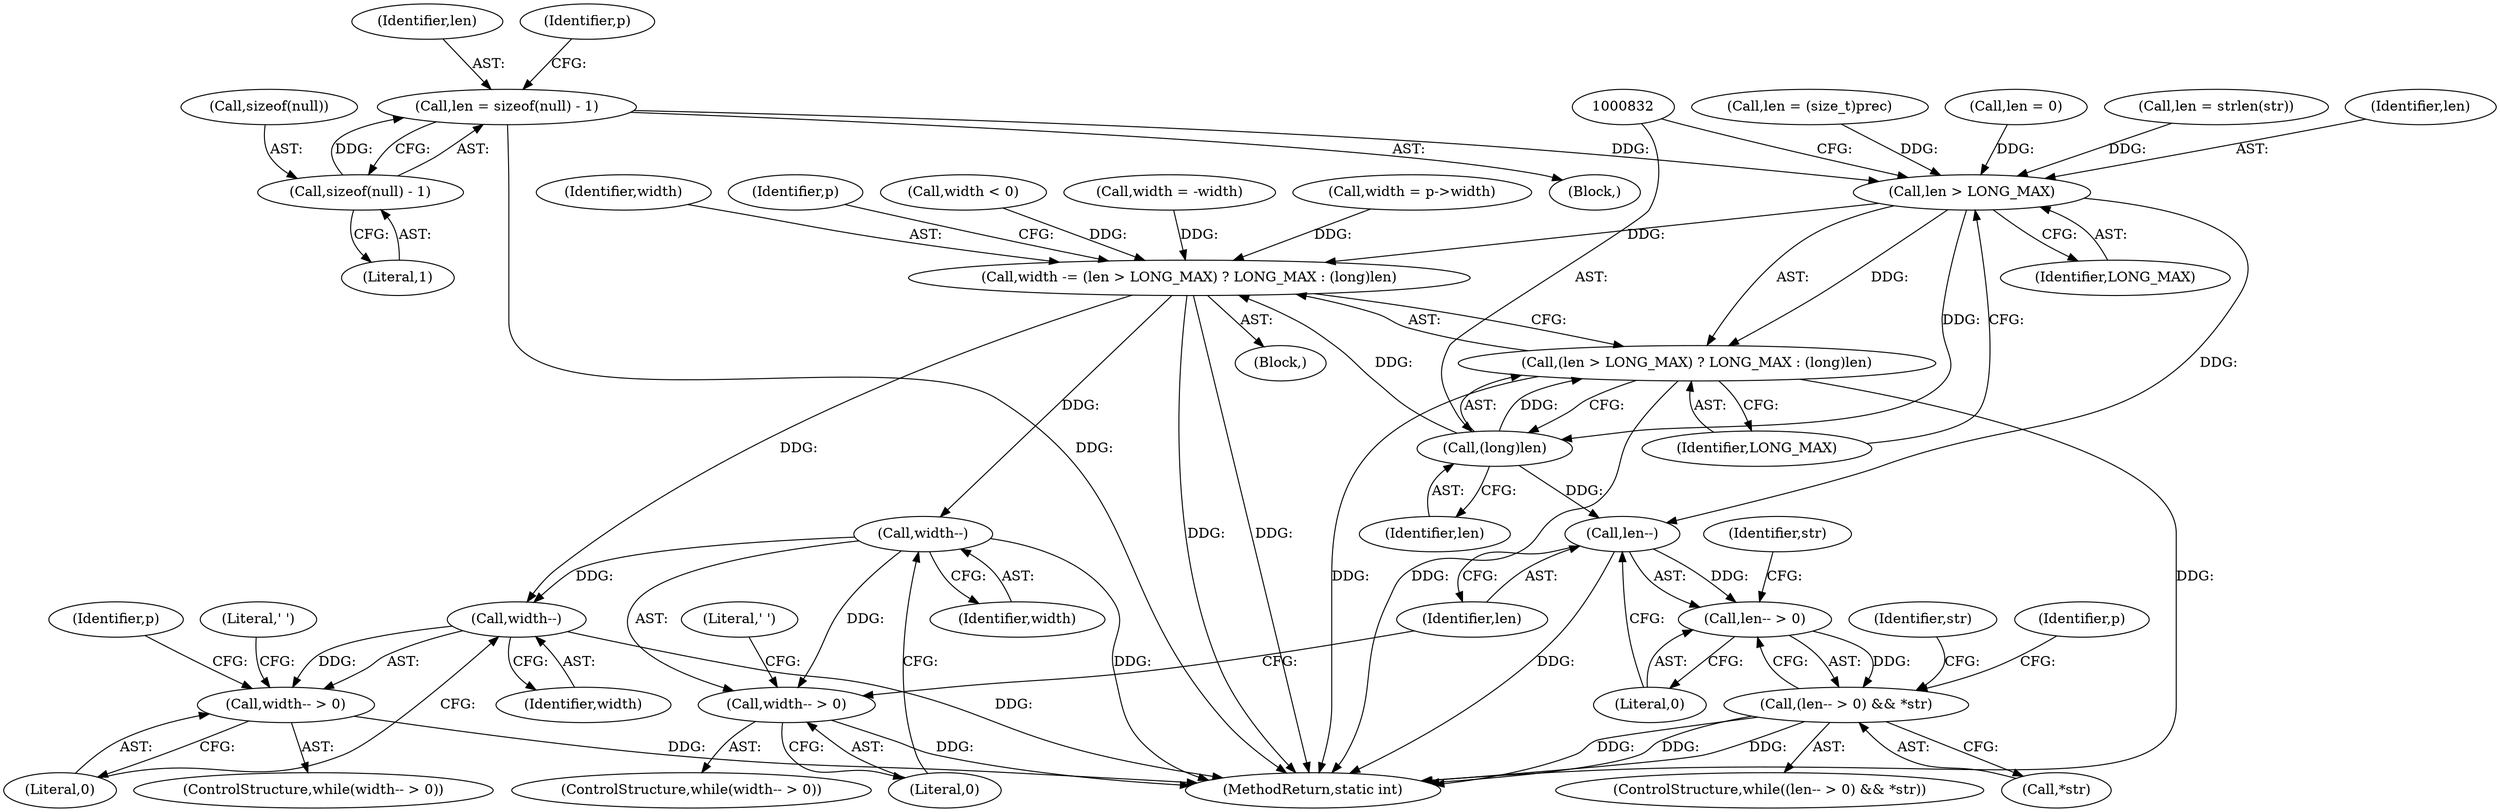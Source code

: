 digraph "0_curl_curl-7_51_0-162-g3ab3c16@API" {
"1000789" [label="(Call,len = sizeof(null) - 1)"];
"1000791" [label="(Call,sizeof(null) - 1)"];
"1000827" [label="(Call,len > LONG_MAX)"];
"1000824" [label="(Call,width -= (len > LONG_MAX) ? LONG_MAX : (long)len)"];
"1000851" [label="(Call,width--)"];
"1000850" [label="(Call,width-- > 0)"];
"1000876" [label="(Call,width--)"];
"1000875" [label="(Call,width-- > 0)"];
"1000826" [label="(Call,(len > LONG_MAX) ? LONG_MAX : (long)len)"];
"1000831" [label="(Call,(long)len)"];
"1000859" [label="(Call,len--)"];
"1000858" [label="(Call,len-- > 0)"];
"1000857" [label="(Call,(len-- > 0) && *str)"];
"1000878" [label="(Literal,0)"];
"1000857" [label="(Call,(len-- > 0) && *str)"];
"1000827" [label="(Call,len > LONG_MAX)"];
"1000858" [label="(Call,len-- > 0)"];
"1000856" [label="(ControlStructure,while((len-- > 0) && *str))"];
"1000860" [label="(Identifier,len)"];
"1000750" [label="(Block,)"];
"1000863" [label="(Identifier,str)"];
"1000850" [label="(Call,width-- > 0)"];
"1000859" [label="(Call,len--)"];
"1000877" [label="(Identifier,width)"];
"1000861" [label="(Literal,0)"];
"1000884" [label="(Identifier,p)"];
"1000829" [label="(Identifier,LONG_MAX)"];
"1000825" [label="(Identifier,width)"];
"1000785" [label="(Block,)"];
"1000851" [label="(Call,width--)"];
"1000862" [label="(Call,*str)"];
"1001386" [label="(MethodReturn,static int)"];
"1000852" [label="(Identifier,width)"];
"1000790" [label="(Identifier,len)"];
"1000871" [label="(Identifier,p)"];
"1000814" [label="(Call,len = (size_t)prec)"];
"1000826" [label="(Call,(len > LONG_MAX) ? LONG_MAX : (long)len)"];
"1000805" [label="(Call,len = 0)"];
"1000875" [label="(Call,width-- > 0)"];
"1000792" [label="(Call,sizeof(null))"];
"1000830" [label="(Identifier,LONG_MAX)"];
"1000837" [label="(Identifier,p)"];
"1000867" [label="(Identifier,str)"];
"1000791" [label="(Call,sizeof(null) - 1)"];
"1000831" [label="(Call,(long)len)"];
"1000849" [label="(ControlStructure,while(width-- > 0))"];
"1000855" [label="(Literal,' ')"];
"1000794" [label="(Literal,1)"];
"1000876" [label="(Call,width--)"];
"1000789" [label="(Call,len = sizeof(null) - 1)"];
"1000880" [label="(Literal,' ')"];
"1000303" [label="(Call,width < 0)"];
"1000820" [label="(Call,len = strlen(str))"];
"1000853" [label="(Literal,0)"];
"1000828" [label="(Identifier,len)"];
"1000824" [label="(Call,width -= (len > LONG_MAX) ? LONG_MAX : (long)len)"];
"1000833" [label="(Identifier,len)"];
"1000307" [label="(Call,width = -width)"];
"1000322" [label="(Call,width = p->width)"];
"1000874" [label="(ControlStructure,while(width-- > 0))"];
"1000797" [label="(Identifier,p)"];
"1000789" -> "1000785"  [label="AST: "];
"1000789" -> "1000791"  [label="CFG: "];
"1000790" -> "1000789"  [label="AST: "];
"1000791" -> "1000789"  [label="AST: "];
"1000797" -> "1000789"  [label="CFG: "];
"1000789" -> "1001386"  [label="DDG: "];
"1000791" -> "1000789"  [label="DDG: "];
"1000789" -> "1000827"  [label="DDG: "];
"1000791" -> "1000794"  [label="CFG: "];
"1000792" -> "1000791"  [label="AST: "];
"1000794" -> "1000791"  [label="AST: "];
"1000827" -> "1000826"  [label="AST: "];
"1000827" -> "1000829"  [label="CFG: "];
"1000828" -> "1000827"  [label="AST: "];
"1000829" -> "1000827"  [label="AST: "];
"1000830" -> "1000827"  [label="CFG: "];
"1000832" -> "1000827"  [label="CFG: "];
"1000827" -> "1000824"  [label="DDG: "];
"1000805" -> "1000827"  [label="DDG: "];
"1000814" -> "1000827"  [label="DDG: "];
"1000820" -> "1000827"  [label="DDG: "];
"1000827" -> "1000826"  [label="DDG: "];
"1000827" -> "1000831"  [label="DDG: "];
"1000827" -> "1000859"  [label="DDG: "];
"1000824" -> "1000750"  [label="AST: "];
"1000824" -> "1000826"  [label="CFG: "];
"1000825" -> "1000824"  [label="AST: "];
"1000826" -> "1000824"  [label="AST: "];
"1000837" -> "1000824"  [label="CFG: "];
"1000824" -> "1001386"  [label="DDG: "];
"1000824" -> "1001386"  [label="DDG: "];
"1000831" -> "1000824"  [label="DDG: "];
"1000303" -> "1000824"  [label="DDG: "];
"1000322" -> "1000824"  [label="DDG: "];
"1000307" -> "1000824"  [label="DDG: "];
"1000824" -> "1000851"  [label="DDG: "];
"1000824" -> "1000876"  [label="DDG: "];
"1000851" -> "1000850"  [label="AST: "];
"1000851" -> "1000852"  [label="CFG: "];
"1000852" -> "1000851"  [label="AST: "];
"1000853" -> "1000851"  [label="CFG: "];
"1000851" -> "1001386"  [label="DDG: "];
"1000851" -> "1000850"  [label="DDG: "];
"1000851" -> "1000876"  [label="DDG: "];
"1000850" -> "1000849"  [label="AST: "];
"1000850" -> "1000853"  [label="CFG: "];
"1000853" -> "1000850"  [label="AST: "];
"1000855" -> "1000850"  [label="CFG: "];
"1000860" -> "1000850"  [label="CFG: "];
"1000850" -> "1001386"  [label="DDG: "];
"1000876" -> "1000875"  [label="AST: "];
"1000876" -> "1000877"  [label="CFG: "];
"1000877" -> "1000876"  [label="AST: "];
"1000878" -> "1000876"  [label="CFG: "];
"1000876" -> "1001386"  [label="DDG: "];
"1000876" -> "1000875"  [label="DDG: "];
"1000875" -> "1000874"  [label="AST: "];
"1000875" -> "1000878"  [label="CFG: "];
"1000878" -> "1000875"  [label="AST: "];
"1000880" -> "1000875"  [label="CFG: "];
"1000884" -> "1000875"  [label="CFG: "];
"1000875" -> "1001386"  [label="DDG: "];
"1000826" -> "1000830"  [label="CFG: "];
"1000826" -> "1000831"  [label="CFG: "];
"1000830" -> "1000826"  [label="AST: "];
"1000831" -> "1000826"  [label="AST: "];
"1000826" -> "1001386"  [label="DDG: "];
"1000826" -> "1001386"  [label="DDG: "];
"1000826" -> "1001386"  [label="DDG: "];
"1000831" -> "1000826"  [label="DDG: "];
"1000831" -> "1000833"  [label="CFG: "];
"1000832" -> "1000831"  [label="AST: "];
"1000833" -> "1000831"  [label="AST: "];
"1000831" -> "1000859"  [label="DDG: "];
"1000859" -> "1000858"  [label="AST: "];
"1000859" -> "1000860"  [label="CFG: "];
"1000860" -> "1000859"  [label="AST: "];
"1000861" -> "1000859"  [label="CFG: "];
"1000859" -> "1001386"  [label="DDG: "];
"1000859" -> "1000858"  [label="DDG: "];
"1000858" -> "1000857"  [label="AST: "];
"1000858" -> "1000861"  [label="CFG: "];
"1000861" -> "1000858"  [label="AST: "];
"1000863" -> "1000858"  [label="CFG: "];
"1000857" -> "1000858"  [label="CFG: "];
"1000858" -> "1000857"  [label="DDG: "];
"1000857" -> "1000856"  [label="AST: "];
"1000857" -> "1000862"  [label="CFG: "];
"1000862" -> "1000857"  [label="AST: "];
"1000867" -> "1000857"  [label="CFG: "];
"1000871" -> "1000857"  [label="CFG: "];
"1000857" -> "1001386"  [label="DDG: "];
"1000857" -> "1001386"  [label="DDG: "];
"1000857" -> "1001386"  [label="DDG: "];
}
